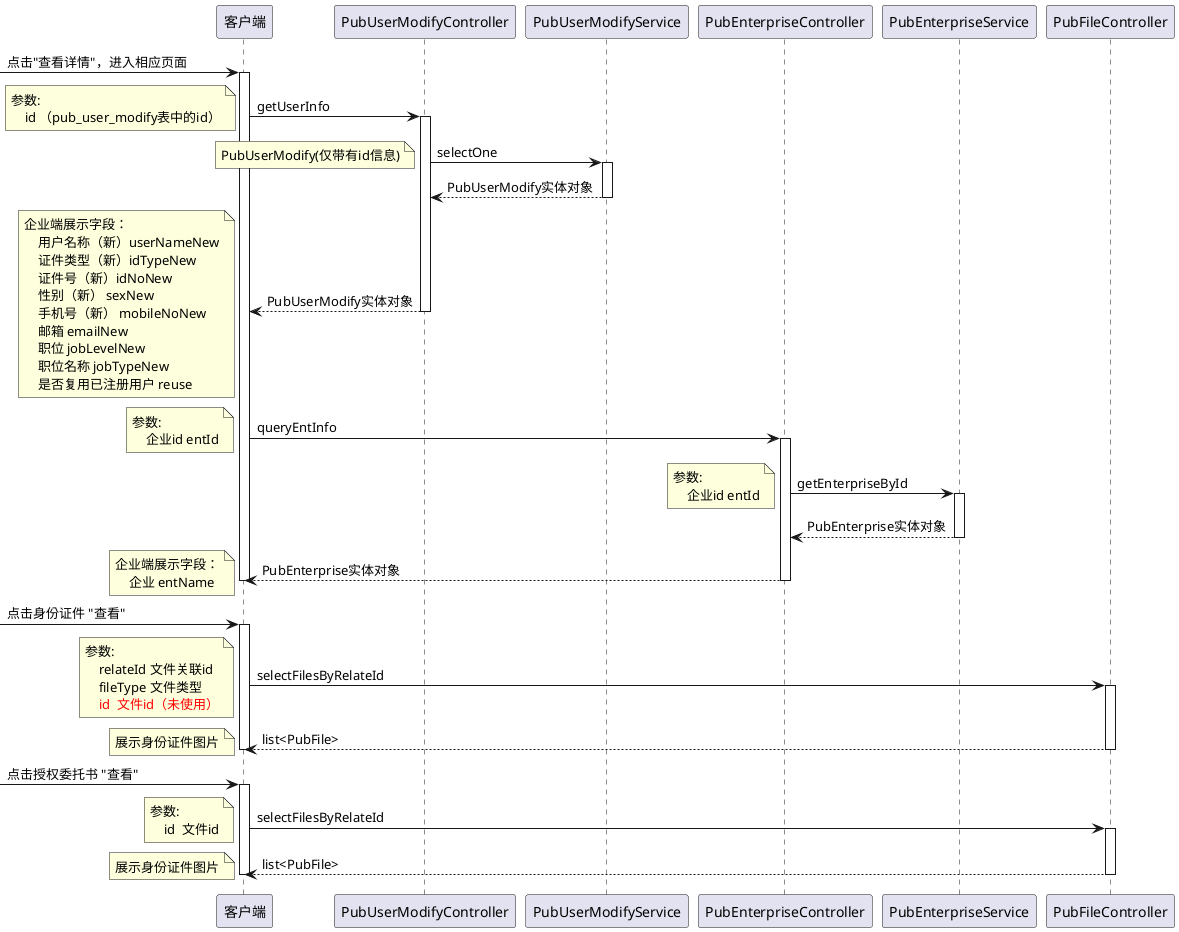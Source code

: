 @startuml

-> 客户端: 点击"查看详情"，进入相应页面
activate 客户端
客户端 -> PubUserModifyController: getUserInfo
activate PubUserModifyController
note left
    参数:
        id （pub_user_modify表中的id）
end note

PubUserModifyController -> PubUserModifyService: selectOne
note left
    PubUserModify(仅带有id信息)
end note
activate PubUserModifyService
return PubUserModify实体对象
return PubUserModify实体对象
note left
    企业端展示字段：
        用户名称（新）userNameNew
        证件类型（新）idTypeNew
        证件号（新）idNoNew
        性别（新） sexNew
        手机号（新） mobileNoNew
        邮箱 emailNew
        职位 jobLevelNew
        职位名称 jobTypeNew
        是否复用已注册用户 reuse
end note

客户端 -> PubEnterpriseController: queryEntInfo
activate PubEnterpriseController
note left
    参数:
        企业id entId
end note

PubEnterpriseController -> PubEnterpriseService: getEnterpriseById
note left
    参数:
        企业id entId
end note
activate PubEnterpriseService
return PubEnterprise实体对象
return PubEnterprise实体对象
note left
    企业端展示字段：
        企业 entName
end note
deactivate 客户端

-> 客户端: 点击身份证件 "查看"
activate 客户端
客户端 -> PubFileController: selectFilesByRelateId
note left
    参数:
        relateId 文件关联id
        fileType 文件类型
        <color red>id  文件id（未使用）
end note
activate PubFileController
return list<PubFile>
note left
    展示身份证件图片
end note
deactivate 客户端

-> 客户端: 点击授权委托书 "查看"
activate 客户端
客户端 -> PubFileController: selectFilesByRelateId
note left
    参数:
        id  文件id
end note
activate PubFileController
return list<PubFile>
note left
    展示身份证件图片
end note
deactivate 客户端
@enduml